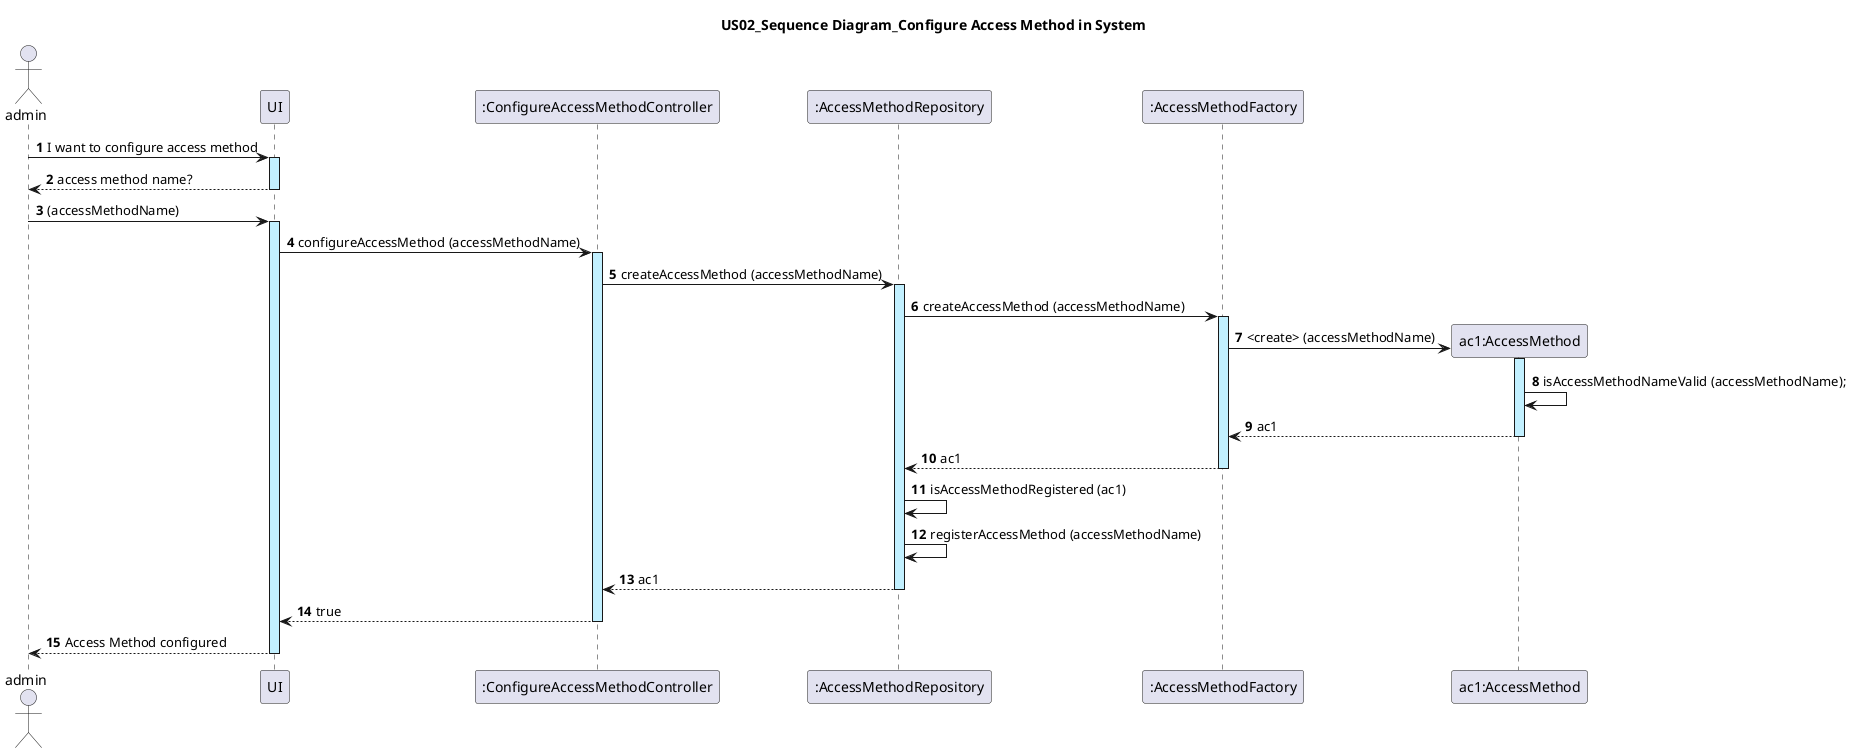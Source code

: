 @startuml
actor admin
autonumber

title: US02_Sequence Diagram_Configure Access Method in System

admin -> UI ++ #application : I want to configure access method
UI --> admin -- : access method name?
admin -> UI ++ #application :(accessMethodName)
UI -> ":ConfigureAccessMethodController" as ConfigureAccessMethodController ++ #application : configureAccessMethod (accessMethodName)

ConfigureAccessMethodController -> ":AccessMethodRepository" as AccessMethodRepository ++ #application : createAccessMethod (accessMethodName)
AccessMethodRepository -> ":AccessMethodFactory" as AccessMethodFactory ++ #application : createAccessMethod (accessMethodName)

create "ac1:AccessMethod" as AccessMethod
AccessMethodFactory -> AccessMethod ++ #application  : <create> (accessMethodName)
AccessMethod -> AccessMethod : isAccessMethodNameValid (accessMethodName);

AccessMethod --> AccessMethodFactory -- : ac1
AccessMethodFactory --> AccessMethodRepository -- : ac1
AccessMethodRepository -> AccessMethodRepository : isAccessMethodRegistered (ac1)
AccessMethodRepository -> AccessMethodRepository : registerAccessMethod (accessMethodName)

AccessMethodRepository --> ConfigureAccessMethodController --: ac1

ConfigureAccessMethodController --> UI --: true
UI --> admin --: Access Method configured
@enduml